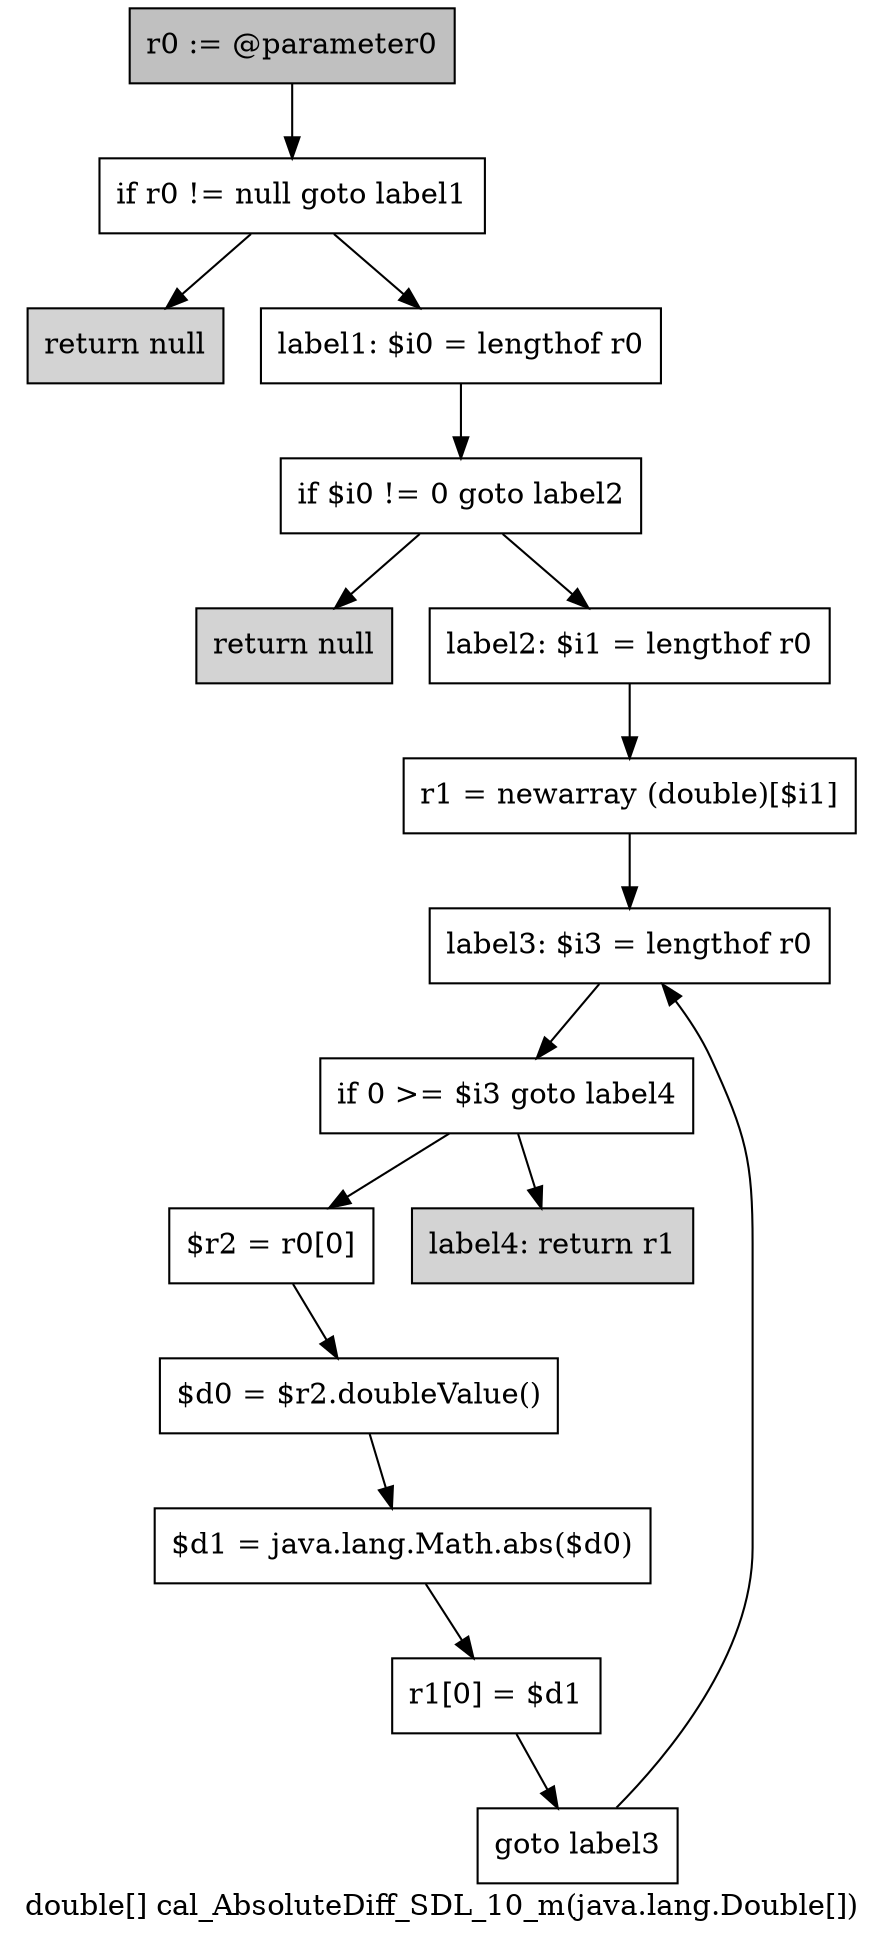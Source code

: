 digraph "double[] cal_AbsoluteDiff_SDL_10_m(java.lang.Double[])" {
    label="double[] cal_AbsoluteDiff_SDL_10_m(java.lang.Double[])";
    node [shape=box];
    "0" [style=filled,fillcolor=gray,label="r0 := @parameter0",];
    "1" [label="if r0 != null goto label1",];
    "0"->"1";
    "2" [style=filled,fillcolor=lightgray,label="return null",];
    "1"->"2";
    "3" [label="label1: $i0 = lengthof r0",];
    "1"->"3";
    "4" [label="if $i0 != 0 goto label2",];
    "3"->"4";
    "5" [style=filled,fillcolor=lightgray,label="return null",];
    "4"->"5";
    "6" [label="label2: $i1 = lengthof r0",];
    "4"->"6";
    "7" [label="r1 = newarray (double)[$i1]",];
    "6"->"7";
    "8" [label="label3: $i3 = lengthof r0",];
    "7"->"8";
    "9" [label="if 0 >= $i3 goto label4",];
    "8"->"9";
    "10" [label="$r2 = r0[0]",];
    "9"->"10";
    "15" [style=filled,fillcolor=lightgray,label="label4: return r1",];
    "9"->"15";
    "11" [label="$d0 = $r2.doubleValue()",];
    "10"->"11";
    "12" [label="$d1 = java.lang.Math.abs($d0)",];
    "11"->"12";
    "13" [label="r1[0] = $d1",];
    "12"->"13";
    "14" [label="goto label3",];
    "13"->"14";
    "14"->"8";
}
